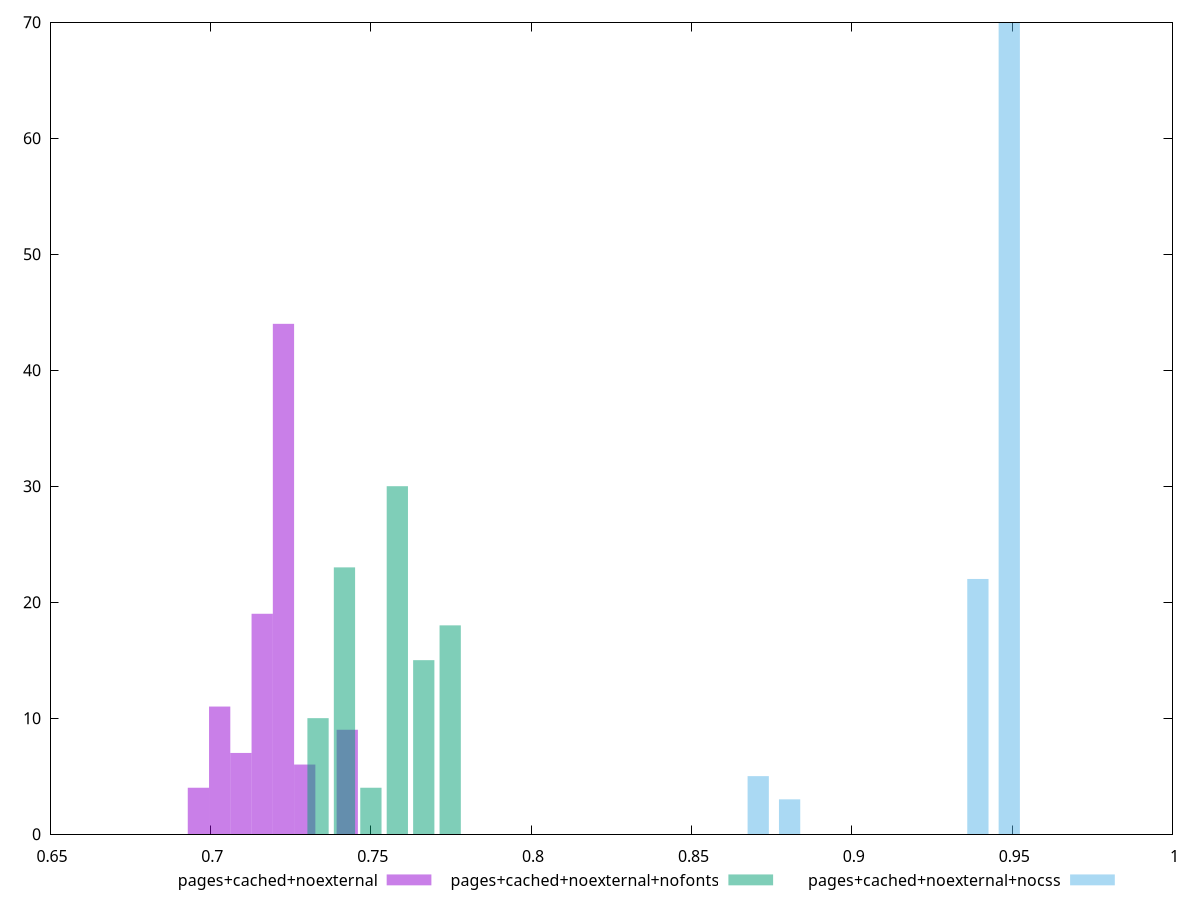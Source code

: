 $_pagesCachedNoexternal <<EOF
0.6962703101152183 4
0.7227948933577029 44
0.7095326017364606 7
0.729426039168324 6
0.7161637475470818 19
0.7426883307895662 9
0.7029014559258395 11
EOF
$_pagesCachedNoexternalNofonts <<EOF
0.7582983900051414 30
0.7747831376139488 18
0.741813642396334 23
0.7335712685919303 10
0.7665407638095452 15
0.7500560162007377 4
EOF
$_pagesCachedNoexternalNocss <<EOF
0.9491030705848464 70
0.9393185028468582 22
0.8806110964189297 3
0.8708265286809416 5
EOF
set key outside below
set terminal pngcairo
set output "report_00004_2020-11-02T20-21-41.718Z/performance_score/performance_score_pages+cached+noexternal_pages+cached+noexternal+nofonts_pages+cached+noexternal+nocss+hist.png"
set boxwidth 0.006631145810621127
set style fill transparent solid 0.5 noborder
set yrange [0:70]
plot $_pagesCachedNoexternal title "pages+cached+noexternal" with boxes ,$_pagesCachedNoexternalNofonts title "pages+cached+noexternal+nofonts" with boxes ,$_pagesCachedNoexternalNocss title "pages+cached+noexternal+nocss" with boxes ,